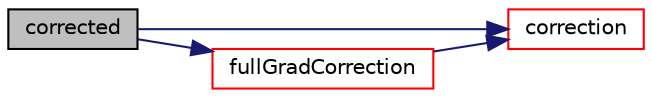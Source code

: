 digraph "corrected"
{
  bgcolor="transparent";
  edge [fontname="Helvetica",fontsize="10",labelfontname="Helvetica",labelfontsize="10"];
  node [fontname="Helvetica",fontsize="10",shape=record];
  rankdir="LR";
  Node1 [label="corrected",height=0.2,width=0.4,color="black", fillcolor="grey75", style="filled", fontcolor="black"];
  Node1 -> Node2 [color="midnightblue",fontsize="10",style="solid",fontname="Helvetica"];
  Node2 [label="correction",height=0.2,width=0.4,color="red",URL="$a00410.html#ad5f4a5d3bc1173cf56b1283cdea2e418",tooltip="Return the explicit correction to the correctedSnGrad. "];
  Node1 -> Node3 [color="midnightblue",fontsize="10",style="solid",fontname="Helvetica"];
  Node3 [label="fullGradCorrection",height=0.2,width=0.4,color="red",URL="$a00410.html#a1d818a559677e63f3aa628f1787133ce",tooltip="Return the explicit correction to the correctedSnGrad. "];
  Node3 -> Node2 [color="midnightblue",fontsize="10",style="solid",fontname="Helvetica"];
}
